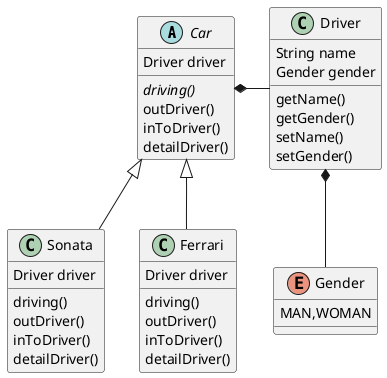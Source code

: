 @startuml

abstract Car{
    Driver driver

    {abstract} driving()
    outDriver()
    inToDriver()
    detailDriver()
}

Class Sonata{
    Driver driver

    driving()
    outDriver()
    inToDriver()
    detailDriver()
}

Class Ferrari{
    Driver driver

    driving()
    outDriver()
    inToDriver()
    detailDriver()
}


class Driver{
    String name
    Gender gender
    getName()
    getGender()
    setName()
    setGender()
}

Enum Gender{
    MAN,WOMAN
}

Car *- Driver
Driver *-- Gender

Car <|-- Sonata
Car <|-- Ferrari


@enduml